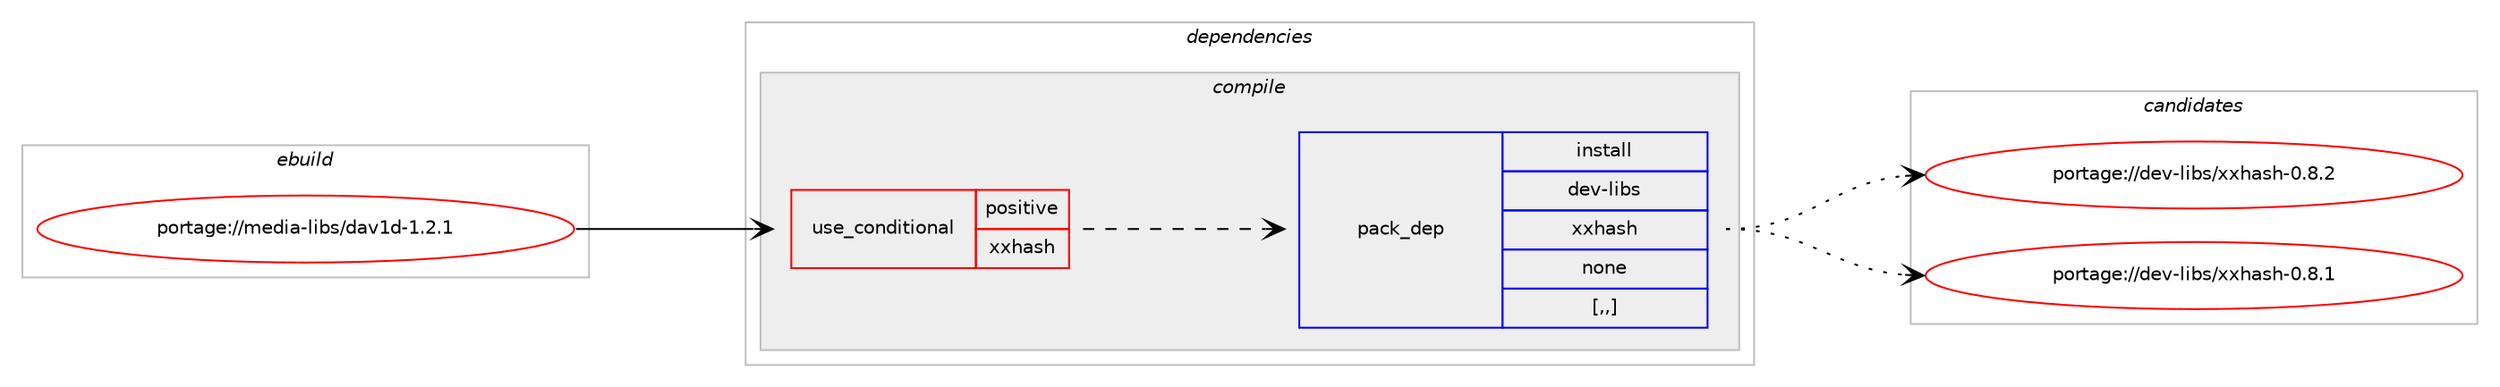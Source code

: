 digraph prolog {

# *************
# Graph options
# *************

newrank=true;
concentrate=true;
compound=true;
graph [rankdir=LR,fontname=Helvetica,fontsize=10,ranksep=1.5];#, ranksep=2.5, nodesep=0.2];
edge  [arrowhead=vee];
node  [fontname=Helvetica,fontsize=10];

# **********
# The ebuild
# **********

subgraph cluster_leftcol {
color=gray;
label=<<i>ebuild</i>>;
id [label="portage://media-libs/dav1d-1.2.1", color=red, width=4, href="../media-libs/dav1d-1.2.1.svg"];
}

# ****************
# The dependencies
# ****************

subgraph cluster_midcol {
color=gray;
label=<<i>dependencies</i>>;
subgraph cluster_compile {
fillcolor="#eeeeee";
style=filled;
label=<<i>compile</i>>;
subgraph cond74837 {
dependency297040 [label=<<TABLE BORDER="0" CELLBORDER="1" CELLSPACING="0" CELLPADDING="4"><TR><TD ROWSPAN="3" CELLPADDING="10">use_conditional</TD></TR><TR><TD>positive</TD></TR><TR><TD>xxhash</TD></TR></TABLE>>, shape=none, color=red];
subgraph pack219836 {
dependency297041 [label=<<TABLE BORDER="0" CELLBORDER="1" CELLSPACING="0" CELLPADDING="4" WIDTH="220"><TR><TD ROWSPAN="6" CELLPADDING="30">pack_dep</TD></TR><TR><TD WIDTH="110">install</TD></TR><TR><TD>dev-libs</TD></TR><TR><TD>xxhash</TD></TR><TR><TD>none</TD></TR><TR><TD>[,,]</TD></TR></TABLE>>, shape=none, color=blue];
}
dependency297040:e -> dependency297041:w [weight=20,style="dashed",arrowhead="vee"];
}
id:e -> dependency297040:w [weight=20,style="solid",arrowhead="vee"];
}
subgraph cluster_compileandrun {
fillcolor="#eeeeee";
style=filled;
label=<<i>compile and run</i>>;
}
subgraph cluster_run {
fillcolor="#eeeeee";
style=filled;
label=<<i>run</i>>;
}
}

# **************
# The candidates
# **************

subgraph cluster_choices {
rank=same;
color=gray;
label=<<i>candidates</i>>;

subgraph choice219836 {
color=black;
nodesep=1;
choice10010111845108105981154712012010497115104454846564650 [label="portage://dev-libs/xxhash-0.8.2", color=red, width=4,href="../dev-libs/xxhash-0.8.2.svg"];
choice10010111845108105981154712012010497115104454846564649 [label="portage://dev-libs/xxhash-0.8.1", color=red, width=4,href="../dev-libs/xxhash-0.8.1.svg"];
dependency297041:e -> choice10010111845108105981154712012010497115104454846564650:w [style=dotted,weight="100"];
dependency297041:e -> choice10010111845108105981154712012010497115104454846564649:w [style=dotted,weight="100"];
}
}

}
